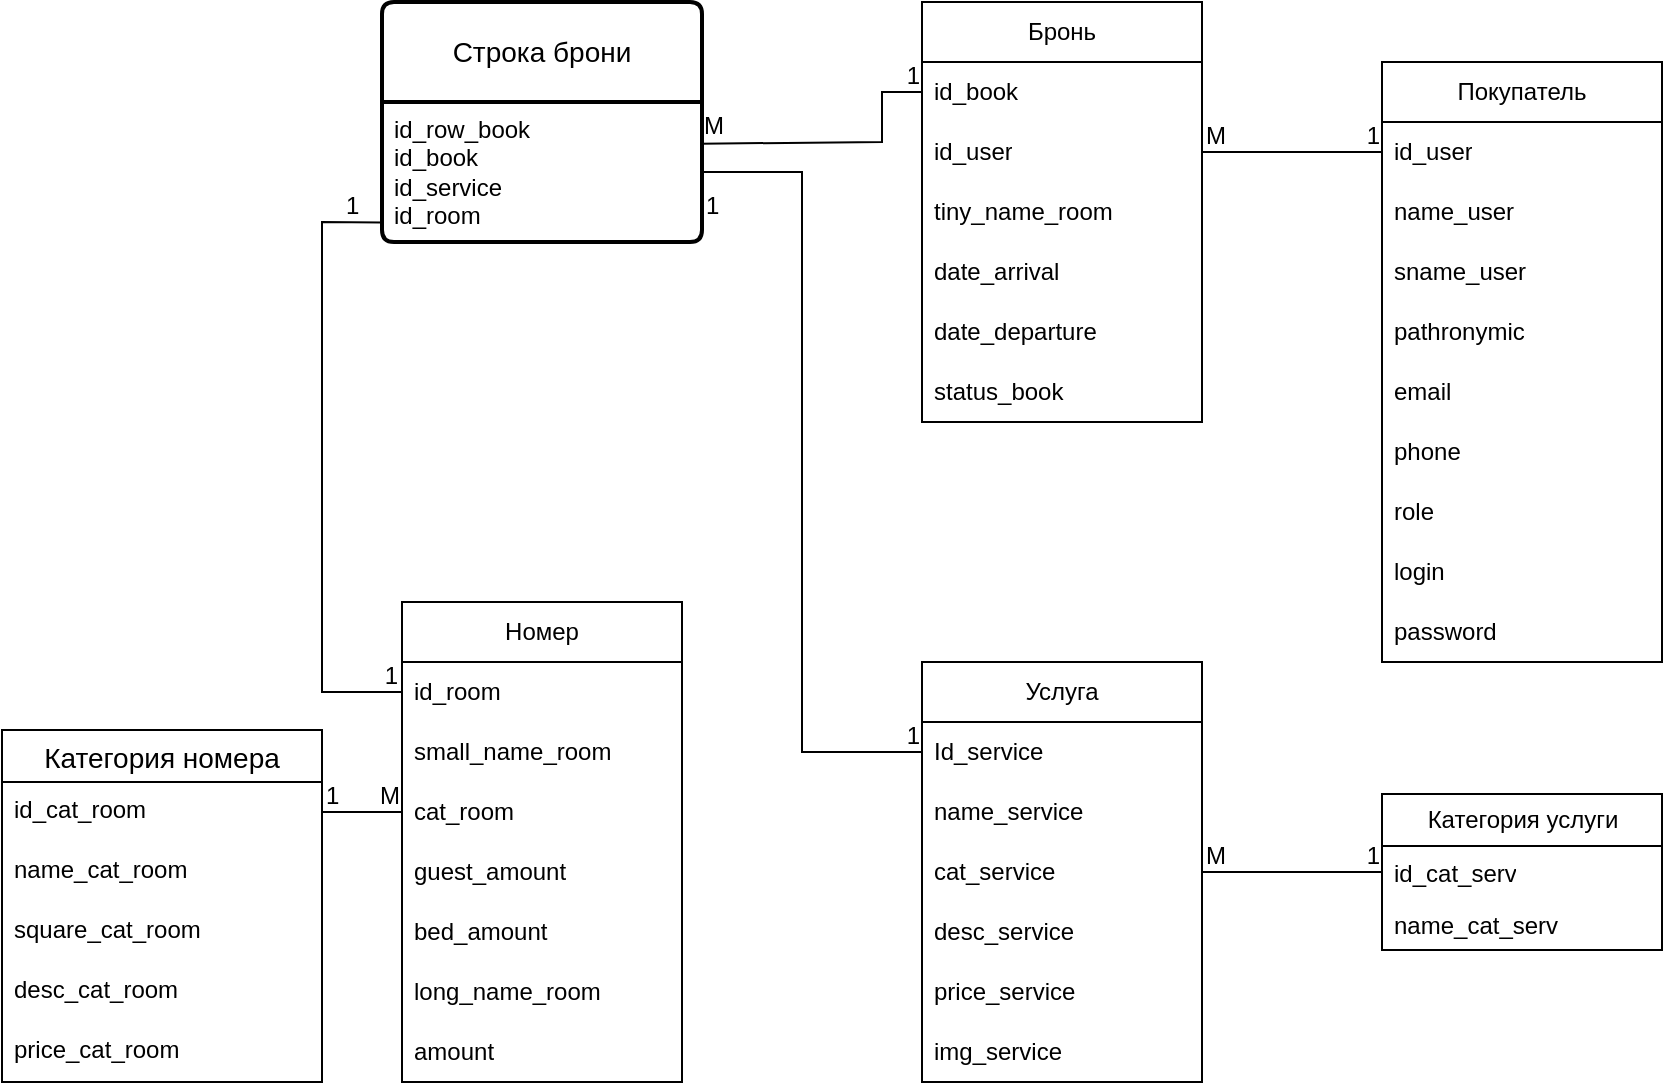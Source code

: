 <mxfile version="22.1.2" type="device" pages="2">
  <diagram name="Страница — 1" id="bunfOtdifbDcpN_MsTax">
    <mxGraphModel dx="1219" dy="722" grid="1" gridSize="10" guides="1" tooltips="1" connect="1" arrows="1" fold="1" page="1" pageScale="1" pageWidth="1169" pageHeight="827" math="0" shadow="0">
      <root>
        <mxCell id="0" />
        <mxCell id="1" parent="0" />
        <mxCell id="7lTW3llS-4zlNq_RrOn0-3" value="Бронь" style="swimlane;fontStyle=0;childLayout=stackLayout;horizontal=1;startSize=30;horizontalStack=0;resizeParent=1;resizeParentMax=0;resizeLast=0;collapsible=1;marginBottom=0;whiteSpace=wrap;html=1;" parent="1" vertex="1">
          <mxGeometry x="460" y="40" width="140" height="210" as="geometry" />
        </mxCell>
        <mxCell id="7lTW3llS-4zlNq_RrOn0-4" value="id_book" style="text;strokeColor=none;fillColor=none;align=left;verticalAlign=middle;spacingLeft=4;spacingRight=4;overflow=hidden;points=[[0,0.5],[1,0.5]];portConstraint=eastwest;rotatable=0;whiteSpace=wrap;html=1;" parent="7lTW3llS-4zlNq_RrOn0-3" vertex="1">
          <mxGeometry y="30" width="140" height="30" as="geometry" />
        </mxCell>
        <mxCell id="7lTW3llS-4zlNq_RrOn0-5" value="id_user" style="text;strokeColor=none;fillColor=none;align=left;verticalAlign=middle;spacingLeft=4;spacingRight=4;overflow=hidden;points=[[0,0.5],[1,0.5]];portConstraint=eastwest;rotatable=0;whiteSpace=wrap;html=1;" parent="7lTW3llS-4zlNq_RrOn0-3" vertex="1">
          <mxGeometry y="60" width="140" height="30" as="geometry" />
        </mxCell>
        <mxCell id="7lTW3llS-4zlNq_RrOn0-6" value="tiny_name_room" style="text;strokeColor=none;fillColor=none;align=left;verticalAlign=middle;spacingLeft=4;spacingRight=4;overflow=hidden;points=[[0,0.5],[1,0.5]];portConstraint=eastwest;rotatable=0;whiteSpace=wrap;html=1;" parent="7lTW3llS-4zlNq_RrOn0-3" vertex="1">
          <mxGeometry y="90" width="140" height="30" as="geometry" />
        </mxCell>
        <mxCell id="7lTW3llS-4zlNq_RrOn0-59" value="date_arrival" style="text;strokeColor=none;fillColor=none;align=left;verticalAlign=middle;spacingLeft=4;spacingRight=4;overflow=hidden;points=[[0,0.5],[1,0.5]];portConstraint=eastwest;rotatable=0;whiteSpace=wrap;html=1;" parent="7lTW3llS-4zlNq_RrOn0-3" vertex="1">
          <mxGeometry y="120" width="140" height="30" as="geometry" />
        </mxCell>
        <mxCell id="7lTW3llS-4zlNq_RrOn0-60" value="date_departure" style="text;strokeColor=none;fillColor=none;align=left;verticalAlign=middle;spacingLeft=4;spacingRight=4;overflow=hidden;points=[[0,0.5],[1,0.5]];portConstraint=eastwest;rotatable=0;whiteSpace=wrap;html=1;" parent="7lTW3llS-4zlNq_RrOn0-3" vertex="1">
          <mxGeometry y="150" width="140" height="30" as="geometry" />
        </mxCell>
        <mxCell id="7lTW3llS-4zlNq_RrOn0-61" value="status_book" style="text;strokeColor=none;fillColor=none;align=left;verticalAlign=middle;spacingLeft=4;spacingRight=4;overflow=hidden;points=[[0,0.5],[1,0.5]];portConstraint=eastwest;rotatable=0;whiteSpace=wrap;html=1;" parent="7lTW3llS-4zlNq_RrOn0-3" vertex="1">
          <mxGeometry y="180" width="140" height="30" as="geometry" />
        </mxCell>
        <mxCell id="7lTW3llS-4zlNq_RrOn0-12" value="Номер" style="swimlane;fontStyle=0;childLayout=stackLayout;horizontal=1;startSize=30;horizontalStack=0;resizeParent=1;resizeParentMax=0;resizeLast=0;collapsible=1;marginBottom=0;whiteSpace=wrap;html=1;" parent="1" vertex="1">
          <mxGeometry x="200" y="340" width="140" height="240" as="geometry" />
        </mxCell>
        <mxCell id="7lTW3llS-4zlNq_RrOn0-13" value="id_room" style="text;strokeColor=none;fillColor=none;align=left;verticalAlign=middle;spacingLeft=4;spacingRight=4;overflow=hidden;points=[[0,0.5],[1,0.5]];portConstraint=eastwest;rotatable=0;whiteSpace=wrap;html=1;" parent="7lTW3llS-4zlNq_RrOn0-12" vertex="1">
          <mxGeometry y="30" width="140" height="30" as="geometry" />
        </mxCell>
        <mxCell id="7lTW3llS-4zlNq_RrOn0-14" value="small_name_room" style="text;strokeColor=none;fillColor=none;align=left;verticalAlign=middle;spacingLeft=4;spacingRight=4;overflow=hidden;points=[[0,0.5],[1,0.5]];portConstraint=eastwest;rotatable=0;whiteSpace=wrap;html=1;" parent="7lTW3llS-4zlNq_RrOn0-12" vertex="1">
          <mxGeometry y="60" width="140" height="30" as="geometry" />
        </mxCell>
        <mxCell id="7lTW3llS-4zlNq_RrOn0-15" value="cat_room" style="text;strokeColor=none;fillColor=none;align=left;verticalAlign=middle;spacingLeft=4;spacingRight=4;overflow=hidden;points=[[0,0.5],[1,0.5]];portConstraint=eastwest;rotatable=0;whiteSpace=wrap;html=1;" parent="7lTW3llS-4zlNq_RrOn0-12" vertex="1">
          <mxGeometry y="90" width="140" height="30" as="geometry" />
        </mxCell>
        <mxCell id="7lTW3llS-4zlNq_RrOn0-72" value="guest_amount" style="text;strokeColor=none;fillColor=none;align=left;verticalAlign=middle;spacingLeft=4;spacingRight=4;overflow=hidden;points=[[0,0.5],[1,0.5]];portConstraint=eastwest;rotatable=0;whiteSpace=wrap;html=1;" parent="7lTW3llS-4zlNq_RrOn0-12" vertex="1">
          <mxGeometry y="120" width="140" height="30" as="geometry" />
        </mxCell>
        <mxCell id="7lTW3llS-4zlNq_RrOn0-73" value="bed_amount" style="text;strokeColor=none;fillColor=none;align=left;verticalAlign=middle;spacingLeft=4;spacingRight=4;overflow=hidden;points=[[0,0.5],[1,0.5]];portConstraint=eastwest;rotatable=0;whiteSpace=wrap;html=1;" parent="7lTW3llS-4zlNq_RrOn0-12" vertex="1">
          <mxGeometry y="150" width="140" height="30" as="geometry" />
        </mxCell>
        <mxCell id="7lTW3llS-4zlNq_RrOn0-74" value="long_name_room" style="text;strokeColor=none;fillColor=none;align=left;verticalAlign=middle;spacingLeft=4;spacingRight=4;overflow=hidden;points=[[0,0.5],[1,0.5]];portConstraint=eastwest;rotatable=0;whiteSpace=wrap;html=1;" parent="7lTW3llS-4zlNq_RrOn0-12" vertex="1">
          <mxGeometry y="180" width="140" height="30" as="geometry" />
        </mxCell>
        <mxCell id="7lTW3llS-4zlNq_RrOn0-75" value="amount" style="text;strokeColor=none;fillColor=none;align=left;verticalAlign=middle;spacingLeft=4;spacingRight=4;overflow=hidden;points=[[0,0.5],[1,0.5]];portConstraint=eastwest;rotatable=0;whiteSpace=wrap;html=1;" parent="7lTW3llS-4zlNq_RrOn0-12" vertex="1">
          <mxGeometry y="210" width="140" height="30" as="geometry" />
        </mxCell>
        <mxCell id="7lTW3llS-4zlNq_RrOn0-16" value="Покупатель" style="swimlane;fontStyle=0;childLayout=stackLayout;horizontal=1;startSize=30;horizontalStack=0;resizeParent=1;resizeParentMax=0;resizeLast=0;collapsible=1;marginBottom=0;whiteSpace=wrap;html=1;" parent="1" vertex="1">
          <mxGeometry x="690" y="70" width="140" height="300" as="geometry" />
        </mxCell>
        <mxCell id="7lTW3llS-4zlNq_RrOn0-17" value="id_user" style="text;strokeColor=none;fillColor=none;align=left;verticalAlign=middle;spacingLeft=4;spacingRight=4;overflow=hidden;points=[[0,0.5],[1,0.5]];portConstraint=eastwest;rotatable=0;whiteSpace=wrap;html=1;" parent="7lTW3llS-4zlNq_RrOn0-16" vertex="1">
          <mxGeometry y="30" width="140" height="30" as="geometry" />
        </mxCell>
        <mxCell id="7lTW3llS-4zlNq_RrOn0-18" value="name_user" style="text;strokeColor=none;fillColor=none;align=left;verticalAlign=middle;spacingLeft=4;spacingRight=4;overflow=hidden;points=[[0,0.5],[1,0.5]];portConstraint=eastwest;rotatable=0;whiteSpace=wrap;html=1;" parent="7lTW3llS-4zlNq_RrOn0-16" vertex="1">
          <mxGeometry y="60" width="140" height="30" as="geometry" />
        </mxCell>
        <mxCell id="7lTW3llS-4zlNq_RrOn0-19" value="sname_user" style="text;strokeColor=none;fillColor=none;align=left;verticalAlign=middle;spacingLeft=4;spacingRight=4;overflow=hidden;points=[[0,0.5],[1,0.5]];portConstraint=eastwest;rotatable=0;whiteSpace=wrap;html=1;" parent="7lTW3llS-4zlNq_RrOn0-16" vertex="1">
          <mxGeometry y="90" width="140" height="30" as="geometry" />
        </mxCell>
        <mxCell id="7lTW3llS-4zlNq_RrOn0-62" value="pathronymic" style="text;strokeColor=none;fillColor=none;align=left;verticalAlign=middle;spacingLeft=4;spacingRight=4;overflow=hidden;points=[[0,0.5],[1,0.5]];portConstraint=eastwest;rotatable=0;whiteSpace=wrap;html=1;" parent="7lTW3llS-4zlNq_RrOn0-16" vertex="1">
          <mxGeometry y="120" width="140" height="30" as="geometry" />
        </mxCell>
        <mxCell id="pZE5BmSWQ49Qq1L9KhYE-23" value="email" style="text;strokeColor=none;fillColor=none;align=left;verticalAlign=middle;spacingLeft=4;spacingRight=4;overflow=hidden;points=[[0,0.5],[1,0.5]];portConstraint=eastwest;rotatable=0;whiteSpace=wrap;html=1;" parent="7lTW3llS-4zlNq_RrOn0-16" vertex="1">
          <mxGeometry y="150" width="140" height="30" as="geometry" />
        </mxCell>
        <mxCell id="pZE5BmSWQ49Qq1L9KhYE-24" value="phone" style="text;strokeColor=none;fillColor=none;align=left;verticalAlign=middle;spacingLeft=4;spacingRight=4;overflow=hidden;points=[[0,0.5],[1,0.5]];portConstraint=eastwest;rotatable=0;whiteSpace=wrap;html=1;" parent="7lTW3llS-4zlNq_RrOn0-16" vertex="1">
          <mxGeometry y="180" width="140" height="30" as="geometry" />
        </mxCell>
        <mxCell id="pZE5BmSWQ49Qq1L9KhYE-20" value="role" style="text;strokeColor=none;fillColor=none;align=left;verticalAlign=middle;spacingLeft=4;spacingRight=4;overflow=hidden;points=[[0,0.5],[1,0.5]];portConstraint=eastwest;rotatable=0;whiteSpace=wrap;html=1;" parent="7lTW3llS-4zlNq_RrOn0-16" vertex="1">
          <mxGeometry y="210" width="140" height="30" as="geometry" />
        </mxCell>
        <mxCell id="pZE5BmSWQ49Qq1L9KhYE-21" value="login" style="text;strokeColor=none;fillColor=none;align=left;verticalAlign=middle;spacingLeft=4;spacingRight=4;overflow=hidden;points=[[0,0.5],[1,0.5]];portConstraint=eastwest;rotatable=0;whiteSpace=wrap;html=1;" parent="7lTW3llS-4zlNq_RrOn0-16" vertex="1">
          <mxGeometry y="240" width="140" height="30" as="geometry" />
        </mxCell>
        <mxCell id="pZE5BmSWQ49Qq1L9KhYE-22" value="password" style="text;strokeColor=none;fillColor=none;align=left;verticalAlign=middle;spacingLeft=4;spacingRight=4;overflow=hidden;points=[[0,0.5],[1,0.5]];portConstraint=eastwest;rotatable=0;whiteSpace=wrap;html=1;" parent="7lTW3llS-4zlNq_RrOn0-16" vertex="1">
          <mxGeometry y="270" width="140" height="30" as="geometry" />
        </mxCell>
        <mxCell id="7lTW3llS-4zlNq_RrOn0-20" value="Услуга" style="swimlane;fontStyle=0;childLayout=stackLayout;horizontal=1;startSize=30;horizontalStack=0;resizeParent=1;resizeParentMax=0;resizeLast=0;collapsible=1;marginBottom=0;whiteSpace=wrap;html=1;" parent="1" vertex="1">
          <mxGeometry x="460" y="370" width="140" height="210" as="geometry" />
        </mxCell>
        <mxCell id="7lTW3llS-4zlNq_RrOn0-21" value="Id_service" style="text;strokeColor=none;fillColor=none;align=left;verticalAlign=middle;spacingLeft=4;spacingRight=4;overflow=hidden;points=[[0,0.5],[1,0.5]];portConstraint=eastwest;rotatable=0;whiteSpace=wrap;html=1;" parent="7lTW3llS-4zlNq_RrOn0-20" vertex="1">
          <mxGeometry y="30" width="140" height="30" as="geometry" />
        </mxCell>
        <mxCell id="7lTW3llS-4zlNq_RrOn0-22" value="name_service" style="text;strokeColor=none;fillColor=none;align=left;verticalAlign=middle;spacingLeft=4;spacingRight=4;overflow=hidden;points=[[0,0.5],[1,0.5]];portConstraint=eastwest;rotatable=0;whiteSpace=wrap;html=1;" parent="7lTW3llS-4zlNq_RrOn0-20" vertex="1">
          <mxGeometry y="60" width="140" height="30" as="geometry" />
        </mxCell>
        <mxCell id="7lTW3llS-4zlNq_RrOn0-23" value="cat_service" style="text;strokeColor=none;fillColor=none;align=left;verticalAlign=middle;spacingLeft=4;spacingRight=4;overflow=hidden;points=[[0,0.5],[1,0.5]];portConstraint=eastwest;rotatable=0;whiteSpace=wrap;html=1;" parent="7lTW3llS-4zlNq_RrOn0-20" vertex="1">
          <mxGeometry y="90" width="140" height="30" as="geometry" />
        </mxCell>
        <mxCell id="7lTW3llS-4zlNq_RrOn0-69" value="desc_service" style="text;strokeColor=none;fillColor=none;align=left;verticalAlign=middle;spacingLeft=4;spacingRight=4;overflow=hidden;points=[[0,0.5],[1,0.5]];portConstraint=eastwest;rotatable=0;whiteSpace=wrap;html=1;" parent="7lTW3llS-4zlNq_RrOn0-20" vertex="1">
          <mxGeometry y="120" width="140" height="30" as="geometry" />
        </mxCell>
        <mxCell id="7lTW3llS-4zlNq_RrOn0-70" value="price_service" style="text;strokeColor=none;fillColor=none;align=left;verticalAlign=middle;spacingLeft=4;spacingRight=4;overflow=hidden;points=[[0,0.5],[1,0.5]];portConstraint=eastwest;rotatable=0;whiteSpace=wrap;html=1;" parent="7lTW3llS-4zlNq_RrOn0-20" vertex="1">
          <mxGeometry y="150" width="140" height="30" as="geometry" />
        </mxCell>
        <mxCell id="7lTW3llS-4zlNq_RrOn0-71" value="img_service" style="text;strokeColor=none;fillColor=none;align=left;verticalAlign=middle;spacingLeft=4;spacingRight=4;overflow=hidden;points=[[0,0.5],[1,0.5]];portConstraint=eastwest;rotatable=0;whiteSpace=wrap;html=1;" parent="7lTW3llS-4zlNq_RrOn0-20" vertex="1">
          <mxGeometry y="180" width="140" height="30" as="geometry" />
        </mxCell>
        <mxCell id="pZE5BmSWQ49Qq1L9KhYE-3" value="" style="endArrow=none;html=1;rounded=0;exitX=1;exitY=0.5;exitDx=0;exitDy=0;entryX=0;entryY=0.5;entryDx=0;entryDy=0;" parent="1" source="7lTW3llS-4zlNq_RrOn0-5" target="7lTW3llS-4zlNq_RrOn0-17" edge="1">
          <mxGeometry relative="1" as="geometry">
            <mxPoint x="400" y="270" as="sourcePoint" />
            <mxPoint x="560" y="270" as="targetPoint" />
          </mxGeometry>
        </mxCell>
        <mxCell id="pZE5BmSWQ49Qq1L9KhYE-4" value="M" style="resizable=0;html=1;whiteSpace=wrap;align=left;verticalAlign=bottom;" parent="pZE5BmSWQ49Qq1L9KhYE-3" connectable="0" vertex="1">
          <mxGeometry x="-1" relative="1" as="geometry" />
        </mxCell>
        <mxCell id="pZE5BmSWQ49Qq1L9KhYE-5" value="1" style="resizable=0;html=1;whiteSpace=wrap;align=right;verticalAlign=bottom;" parent="pZE5BmSWQ49Qq1L9KhYE-3" connectable="0" vertex="1">
          <mxGeometry x="1" relative="1" as="geometry" />
        </mxCell>
        <mxCell id="pZE5BmSWQ49Qq1L9KhYE-6" value="Категория услуги" style="swimlane;fontStyle=0;childLayout=stackLayout;horizontal=1;startSize=26;fillColor=none;horizontalStack=0;resizeParent=1;resizeParentMax=0;resizeLast=0;collapsible=1;marginBottom=0;html=1;" parent="1" vertex="1">
          <mxGeometry x="690" y="436" width="140" height="78" as="geometry" />
        </mxCell>
        <mxCell id="pZE5BmSWQ49Qq1L9KhYE-7" value="id_cat_serv" style="text;strokeColor=none;fillColor=none;align=left;verticalAlign=top;spacingLeft=4;spacingRight=4;overflow=hidden;rotatable=0;points=[[0,0.5],[1,0.5]];portConstraint=eastwest;whiteSpace=wrap;html=1;" parent="pZE5BmSWQ49Qq1L9KhYE-6" vertex="1">
          <mxGeometry y="26" width="140" height="26" as="geometry" />
        </mxCell>
        <mxCell id="pZE5BmSWQ49Qq1L9KhYE-8" value="name_cat_serv" style="text;strokeColor=none;fillColor=none;align=left;verticalAlign=top;spacingLeft=4;spacingRight=4;overflow=hidden;rotatable=0;points=[[0,0.5],[1,0.5]];portConstraint=eastwest;whiteSpace=wrap;html=1;" parent="pZE5BmSWQ49Qq1L9KhYE-6" vertex="1">
          <mxGeometry y="52" width="140" height="26" as="geometry" />
        </mxCell>
        <mxCell id="pZE5BmSWQ49Qq1L9KhYE-12" value="" style="endArrow=none;html=1;rounded=0;entryX=0;entryY=0.5;entryDx=0;entryDy=0;exitX=1;exitY=0.5;exitDx=0;exitDy=0;" parent="1" source="7lTW3llS-4zlNq_RrOn0-23" target="pZE5BmSWQ49Qq1L9KhYE-7" edge="1">
          <mxGeometry relative="1" as="geometry">
            <mxPoint x="500" y="390" as="sourcePoint" />
            <mxPoint x="660" y="390" as="targetPoint" />
          </mxGeometry>
        </mxCell>
        <mxCell id="pZE5BmSWQ49Qq1L9KhYE-13" value="M" style="resizable=0;html=1;whiteSpace=wrap;align=left;verticalAlign=bottom;" parent="pZE5BmSWQ49Qq1L9KhYE-12" connectable="0" vertex="1">
          <mxGeometry x="-1" relative="1" as="geometry" />
        </mxCell>
        <mxCell id="pZE5BmSWQ49Qq1L9KhYE-14" value="1" style="resizable=0;html=1;whiteSpace=wrap;align=right;verticalAlign=bottom;" parent="pZE5BmSWQ49Qq1L9KhYE-12" connectable="0" vertex="1">
          <mxGeometry x="1" relative="1" as="geometry" />
        </mxCell>
        <mxCell id="pZE5BmSWQ49Qq1L9KhYE-28" value="Строка брони" style="swimlane;childLayout=stackLayout;horizontal=1;startSize=50;horizontalStack=0;rounded=1;fontSize=14;fontStyle=0;strokeWidth=2;resizeParent=0;resizeLast=1;shadow=0;dashed=0;align=center;arcSize=4;whiteSpace=wrap;html=1;" parent="1" vertex="1">
          <mxGeometry x="190" y="40" width="160" height="120" as="geometry" />
        </mxCell>
        <mxCell id="pZE5BmSWQ49Qq1L9KhYE-29" value="id_row_book&lt;br&gt;id_book&lt;br&gt;id_service&lt;br&gt;id_room" style="align=left;strokeColor=none;fillColor=none;spacingLeft=4;fontSize=12;verticalAlign=top;resizable=0;rotatable=0;part=1;html=1;" parent="pZE5BmSWQ49Qq1L9KhYE-28" vertex="1">
          <mxGeometry y="50" width="160" height="70" as="geometry" />
        </mxCell>
        <mxCell id="tCx0XiP3rN_y18x41lVA-1" value="" style="endArrow=none;html=1;rounded=0;exitX=0.995;exitY=0.298;exitDx=0;exitDy=0;entryX=0;entryY=0.5;entryDx=0;entryDy=0;exitPerimeter=0;" edge="1" parent="1" source="pZE5BmSWQ49Qq1L9KhYE-29" target="7lTW3llS-4zlNq_RrOn0-4">
          <mxGeometry relative="1" as="geometry">
            <mxPoint x="380" y="290" as="sourcePoint" />
            <mxPoint x="540" y="290" as="targetPoint" />
            <Array as="points">
              <mxPoint x="440" y="110" />
              <mxPoint x="440" y="85" />
            </Array>
          </mxGeometry>
        </mxCell>
        <mxCell id="tCx0XiP3rN_y18x41lVA-2" value="M" style="resizable=0;html=1;whiteSpace=wrap;align=left;verticalAlign=bottom;" connectable="0" vertex="1" parent="tCx0XiP3rN_y18x41lVA-1">
          <mxGeometry x="-1" relative="1" as="geometry" />
        </mxCell>
        <mxCell id="tCx0XiP3rN_y18x41lVA-3" value="1" style="resizable=0;html=1;whiteSpace=wrap;align=right;verticalAlign=bottom;" connectable="0" vertex="1" parent="tCx0XiP3rN_y18x41lVA-1">
          <mxGeometry x="1" relative="1" as="geometry" />
        </mxCell>
        <mxCell id="tCx0XiP3rN_y18x41lVA-4" value="" style="endArrow=none;html=1;rounded=0;entryX=0;entryY=0.5;entryDx=0;entryDy=0;exitX=0;exitY=0.86;exitDx=0;exitDy=0;exitPerimeter=0;" edge="1" parent="1" source="pZE5BmSWQ49Qq1L9KhYE-29" target="7lTW3llS-4zlNq_RrOn0-13">
          <mxGeometry relative="1" as="geometry">
            <mxPoint x="350" y="150" as="sourcePoint" />
            <mxPoint x="470" y="140" as="targetPoint" />
            <Array as="points">
              <mxPoint x="160" y="150" />
              <mxPoint x="160" y="385" />
            </Array>
          </mxGeometry>
        </mxCell>
        <mxCell id="tCx0XiP3rN_y18x41lVA-5" value="1" style="resizable=0;html=1;whiteSpace=wrap;align=left;verticalAlign=bottom;" connectable="0" vertex="1" parent="tCx0XiP3rN_y18x41lVA-4">
          <mxGeometry x="-1" relative="1" as="geometry">
            <mxPoint x="-20" as="offset" />
          </mxGeometry>
        </mxCell>
        <mxCell id="tCx0XiP3rN_y18x41lVA-6" value="1" style="resizable=0;html=1;whiteSpace=wrap;align=right;verticalAlign=bottom;" connectable="0" vertex="1" parent="tCx0XiP3rN_y18x41lVA-4">
          <mxGeometry x="1" relative="1" as="geometry" />
        </mxCell>
        <mxCell id="tCx0XiP3rN_y18x41lVA-7" value="Категория номера" style="swimlane;fontStyle=0;childLayout=stackLayout;horizontal=1;startSize=26;horizontalStack=0;resizeParent=1;resizeParentMax=0;resizeLast=0;collapsible=1;marginBottom=0;align=center;fontSize=14;" vertex="1" parent="1">
          <mxGeometry y="404" width="160" height="176" as="geometry" />
        </mxCell>
        <mxCell id="tCx0XiP3rN_y18x41lVA-8" value="id_cat_room" style="text;strokeColor=none;fillColor=none;spacingLeft=4;spacingRight=4;overflow=hidden;rotatable=0;points=[[0,0.5],[1,0.5]];portConstraint=eastwest;fontSize=12;whiteSpace=wrap;html=1;" vertex="1" parent="tCx0XiP3rN_y18x41lVA-7">
          <mxGeometry y="26" width="160" height="30" as="geometry" />
        </mxCell>
        <mxCell id="tCx0XiP3rN_y18x41lVA-9" value="name_cat_room" style="text;strokeColor=none;fillColor=none;spacingLeft=4;spacingRight=4;overflow=hidden;rotatable=0;points=[[0,0.5],[1,0.5]];portConstraint=eastwest;fontSize=12;whiteSpace=wrap;html=1;" vertex="1" parent="tCx0XiP3rN_y18x41lVA-7">
          <mxGeometry y="56" width="160" height="30" as="geometry" />
        </mxCell>
        <mxCell id="tCx0XiP3rN_y18x41lVA-10" value="square_cat_room" style="text;strokeColor=none;fillColor=none;spacingLeft=4;spacingRight=4;overflow=hidden;rotatable=0;points=[[0,0.5],[1,0.5]];portConstraint=eastwest;fontSize=12;whiteSpace=wrap;html=1;" vertex="1" parent="tCx0XiP3rN_y18x41lVA-7">
          <mxGeometry y="86" width="160" height="30" as="geometry" />
        </mxCell>
        <mxCell id="tCx0XiP3rN_y18x41lVA-15" value="desc_cat_room" style="text;strokeColor=none;fillColor=none;spacingLeft=4;spacingRight=4;overflow=hidden;rotatable=0;points=[[0,0.5],[1,0.5]];portConstraint=eastwest;fontSize=12;whiteSpace=wrap;html=1;" vertex="1" parent="tCx0XiP3rN_y18x41lVA-7">
          <mxGeometry y="116" width="160" height="30" as="geometry" />
        </mxCell>
        <mxCell id="tCx0XiP3rN_y18x41lVA-16" value="price_cat_room" style="text;strokeColor=none;fillColor=none;spacingLeft=4;spacingRight=4;overflow=hidden;rotatable=0;points=[[0,0.5],[1,0.5]];portConstraint=eastwest;fontSize=12;whiteSpace=wrap;html=1;" vertex="1" parent="tCx0XiP3rN_y18x41lVA-7">
          <mxGeometry y="146" width="160" height="30" as="geometry" />
        </mxCell>
        <mxCell id="tCx0XiP3rN_y18x41lVA-11" value="" style="endArrow=none;html=1;rounded=0;entryX=0;entryY=0.5;entryDx=0;entryDy=0;exitX=1;exitY=0.5;exitDx=0;exitDy=0;" edge="1" parent="1" source="pZE5BmSWQ49Qq1L9KhYE-29" target="7lTW3llS-4zlNq_RrOn0-21">
          <mxGeometry relative="1" as="geometry">
            <mxPoint x="200" y="430" as="sourcePoint" />
            <mxPoint x="360" y="430" as="targetPoint" />
            <Array as="points">
              <mxPoint x="400" y="125" />
              <mxPoint x="400" y="415" />
            </Array>
          </mxGeometry>
        </mxCell>
        <mxCell id="tCx0XiP3rN_y18x41lVA-12" value="1" style="resizable=0;html=1;whiteSpace=wrap;align=left;verticalAlign=bottom;" connectable="0" vertex="1" parent="tCx0XiP3rN_y18x41lVA-11">
          <mxGeometry x="-1" relative="1" as="geometry">
            <mxPoint y="25" as="offset" />
          </mxGeometry>
        </mxCell>
        <mxCell id="tCx0XiP3rN_y18x41lVA-13" value="1" style="resizable=0;html=1;whiteSpace=wrap;align=right;verticalAlign=bottom;" connectable="0" vertex="1" parent="tCx0XiP3rN_y18x41lVA-11">
          <mxGeometry x="1" relative="1" as="geometry" />
        </mxCell>
        <mxCell id="tCx0XiP3rN_y18x41lVA-18" value="" style="endArrow=none;html=1;rounded=0;entryX=0;entryY=0.5;entryDx=0;entryDy=0;exitX=1;exitY=0.5;exitDx=0;exitDy=0;" edge="1" parent="1" source="tCx0XiP3rN_y18x41lVA-8" target="7lTW3llS-4zlNq_RrOn0-15">
          <mxGeometry relative="1" as="geometry">
            <mxPoint x="270" y="320" as="sourcePoint" />
            <mxPoint x="430" y="320" as="targetPoint" />
          </mxGeometry>
        </mxCell>
        <mxCell id="tCx0XiP3rN_y18x41lVA-19" value="1" style="resizable=0;html=1;whiteSpace=wrap;align=left;verticalAlign=bottom;" connectable="0" vertex="1" parent="tCx0XiP3rN_y18x41lVA-18">
          <mxGeometry x="-1" relative="1" as="geometry" />
        </mxCell>
        <mxCell id="tCx0XiP3rN_y18x41lVA-20" value="M" style="resizable=0;html=1;whiteSpace=wrap;align=right;verticalAlign=bottom;" connectable="0" vertex="1" parent="tCx0XiP3rN_y18x41lVA-18">
          <mxGeometry x="1" relative="1" as="geometry" />
        </mxCell>
      </root>
    </mxGraphModel>
  </diagram>
  <diagram id="BIHt_CTBc0_b2x2ZWxc4" name="Страница — 2">
    <mxGraphModel dx="1091" dy="646" grid="1" gridSize="10" guides="1" tooltips="1" connect="1" arrows="1" fold="1" page="1" pageScale="1" pageWidth="1169" pageHeight="827" math="0" shadow="0">
      <root>
        <mxCell id="0" />
        <mxCell id="1" parent="0" />
        <mxCell id="kYZy-IGLeYwdH7BFVSPo-32" value="Оформляет" style="rhombus;whiteSpace=wrap;html=1;" parent="1" vertex="1">
          <mxGeometry x="520" y="75" width="80" height="80" as="geometry" />
        </mxCell>
        <mxCell id="kYZy-IGLeYwdH7BFVSPo-33" value="Содержит" style="rhombus;whiteSpace=wrap;html=1;" parent="1" vertex="1">
          <mxGeometry x="300" y="180" width="80" height="80" as="geometry" />
        </mxCell>
        <mxCell id="kYZy-IGLeYwdH7BFVSPo-34" value="Управляет" style="rhombus;whiteSpace=wrap;html=1;" parent="1" vertex="1">
          <mxGeometry x="520" y="300" width="80" height="80" as="geometry" />
        </mxCell>
        <mxCell id="kYZy-IGLeYwdH7BFVSPo-35" value="" style="fontSize=12;html=1;endArrow=ERoneToMany;rounded=0;exitX=0.5;exitY=1;exitDx=0;exitDy=0;" parent="1" source="kYZy-IGLeYwdH7BFVSPo-33" target="Z77JLoxAxS9x5AfNFQqM-5" edge="1">
          <mxGeometry width="100" height="100" relative="1" as="geometry">
            <mxPoint x="480" y="360" as="sourcePoint" />
            <mxPoint x="580" y="260" as="targetPoint" />
            <Array as="points" />
          </mxGeometry>
        </mxCell>
        <mxCell id="kYZy-IGLeYwdH7BFVSPo-36" value="" style="fontSize=12;html=1;endArrow=ERoneToMany;rounded=0;exitX=1;exitY=0.5;exitDx=0;exitDy=0;entryX=0;entryY=0.5;entryDx=0;entryDy=0;" parent="1" source="kYZy-IGLeYwdH7BFVSPo-33" target="Z77JLoxAxS9x5AfNFQqM-4" edge="1">
          <mxGeometry width="100" height="100" relative="1" as="geometry">
            <mxPoint x="480" y="360" as="sourcePoint" />
            <mxPoint x="580" y="260" as="targetPoint" />
            <Array as="points" />
          </mxGeometry>
        </mxCell>
        <mxCell id="kYZy-IGLeYwdH7BFVSPo-37" value="" style="fontSize=12;html=1;endArrow=ERoneToMany;rounded=0;entryX=1;entryY=0.5;entryDx=0;entryDy=0;" parent="1" source="kYZy-IGLeYwdH7BFVSPo-32" target="Z77JLoxAxS9x5AfNFQqM-2" edge="1">
          <mxGeometry width="100" height="100" relative="1" as="geometry">
            <mxPoint x="480" y="360" as="sourcePoint" />
            <mxPoint x="270.0" y="115" as="targetPoint" />
            <Array as="points" />
          </mxGeometry>
        </mxCell>
        <mxCell id="kYZy-IGLeYwdH7BFVSPo-38" value="" style="fontSize=12;html=1;endArrow=ERone;endFill=1;rounded=0;exitX=0.5;exitY=0;exitDx=0;exitDy=0;entryX=0.5;entryY=1;entryDx=0;entryDy=0;" parent="1" source="kYZy-IGLeYwdH7BFVSPo-33" target="Z77JLoxAxS9x5AfNFQqM-2" edge="1">
          <mxGeometry width="100" height="100" relative="1" as="geometry">
            <mxPoint x="480" y="360" as="sourcePoint" />
            <mxPoint x="130.0" y="85" as="targetPoint" />
            <Array as="points" />
          </mxGeometry>
        </mxCell>
        <mxCell id="kYZy-IGLeYwdH7BFVSPo-39" value="" style="fontSize=12;html=1;endArrow=ERoneToMany;rounded=0;exitX=1;exitY=0.5;exitDx=0;exitDy=0;entryX=0;entryY=0.5;entryDx=0;entryDy=0;" parent="1" source="kYZy-IGLeYwdH7BFVSPo-34" target="Z77JLoxAxS9x5AfNFQqM-7" edge="1">
          <mxGeometry width="100" height="100" relative="1" as="geometry">
            <mxPoint x="480" y="360" as="sourcePoint" />
            <mxPoint x="720" y="275" as="targetPoint" />
            <Array as="points" />
          </mxGeometry>
        </mxCell>
        <mxCell id="kYZy-IGLeYwdH7BFVSPo-40" value="" style="fontSize=12;html=1;endArrow=ERmany;rounded=0;exitX=0;exitY=0.5;exitDx=0;exitDy=0;entryX=1;entryY=0.5;entryDx=0;entryDy=0;" parent="1" source="kYZy-IGLeYwdH7BFVSPo-34" target="Z77JLoxAxS9x5AfNFQqM-5" edge="1">
          <mxGeometry width="100" height="100" relative="1" as="geometry">
            <mxPoint x="480" y="360" as="sourcePoint" />
            <mxPoint x="580" y="260" as="targetPoint" />
            <Array as="points" />
          </mxGeometry>
        </mxCell>
        <mxCell id="kYZy-IGLeYwdH7BFVSPo-41" value="" style="fontSize=12;html=1;endArrow=ERone;endFill=1;rounded=0;entryX=0;entryY=0.5;entryDx=0;entryDy=0;exitX=1;exitY=0.5;exitDx=0;exitDy=0;" parent="1" source="kYZy-IGLeYwdH7BFVSPo-32" target="Z77JLoxAxS9x5AfNFQqM-1" edge="1">
          <mxGeometry width="100" height="100" relative="1" as="geometry">
            <mxPoint x="570" y="380" as="sourcePoint" />
            <mxPoint x="760" y="115" as="targetPoint" />
            <Array as="points" />
          </mxGeometry>
        </mxCell>
        <mxCell id="kYZy-IGLeYwdH7BFVSPo-42" value="" style="fontSize=12;html=1;endArrow=ERmany;rounded=0;exitX=0.5;exitY=0;exitDx=0;exitDy=0;entryX=0.5;entryY=1;entryDx=0;entryDy=0;" parent="1" source="kYZy-IGLeYwdH7BFVSPo-34" target="Z77JLoxAxS9x5AfNFQqM-4" edge="1">
          <mxGeometry width="100" height="100" relative="1" as="geometry">
            <mxPoint x="570" y="380" as="sourcePoint" />
            <mxPoint x="670" y="280" as="targetPoint" />
            <Array as="points" />
          </mxGeometry>
        </mxCell>
        <mxCell id="Z77JLoxAxS9x5AfNFQqM-1" value="Покупатель" style="rounded=0;whiteSpace=wrap;html=1;" vertex="1" parent="1">
          <mxGeometry x="720" y="85" width="120" height="60" as="geometry" />
        </mxCell>
        <mxCell id="Z77JLoxAxS9x5AfNFQqM-2" value="Бронь" style="rounded=0;whiteSpace=wrap;html=1;" vertex="1" parent="1">
          <mxGeometry x="280" y="85" width="120" height="60" as="geometry" />
        </mxCell>
        <mxCell id="Z77JLoxAxS9x5AfNFQqM-4" value="Услуга" style="rounded=0;whiteSpace=wrap;html=1;" vertex="1" parent="1">
          <mxGeometry x="500" y="190" width="120" height="60" as="geometry" />
        </mxCell>
        <mxCell id="Z77JLoxAxS9x5AfNFQqM-5" value="Номер" style="rounded=0;whiteSpace=wrap;html=1;" vertex="1" parent="1">
          <mxGeometry x="280" y="310" width="120" height="60" as="geometry" />
        </mxCell>
        <mxCell id="Z77JLoxAxS9x5AfNFQqM-7" value="Админ" style="rounded=0;whiteSpace=wrap;html=1;" vertex="1" parent="1">
          <mxGeometry x="720" y="310" width="120" height="60" as="geometry" />
        </mxCell>
      </root>
    </mxGraphModel>
  </diagram>
</mxfile>
